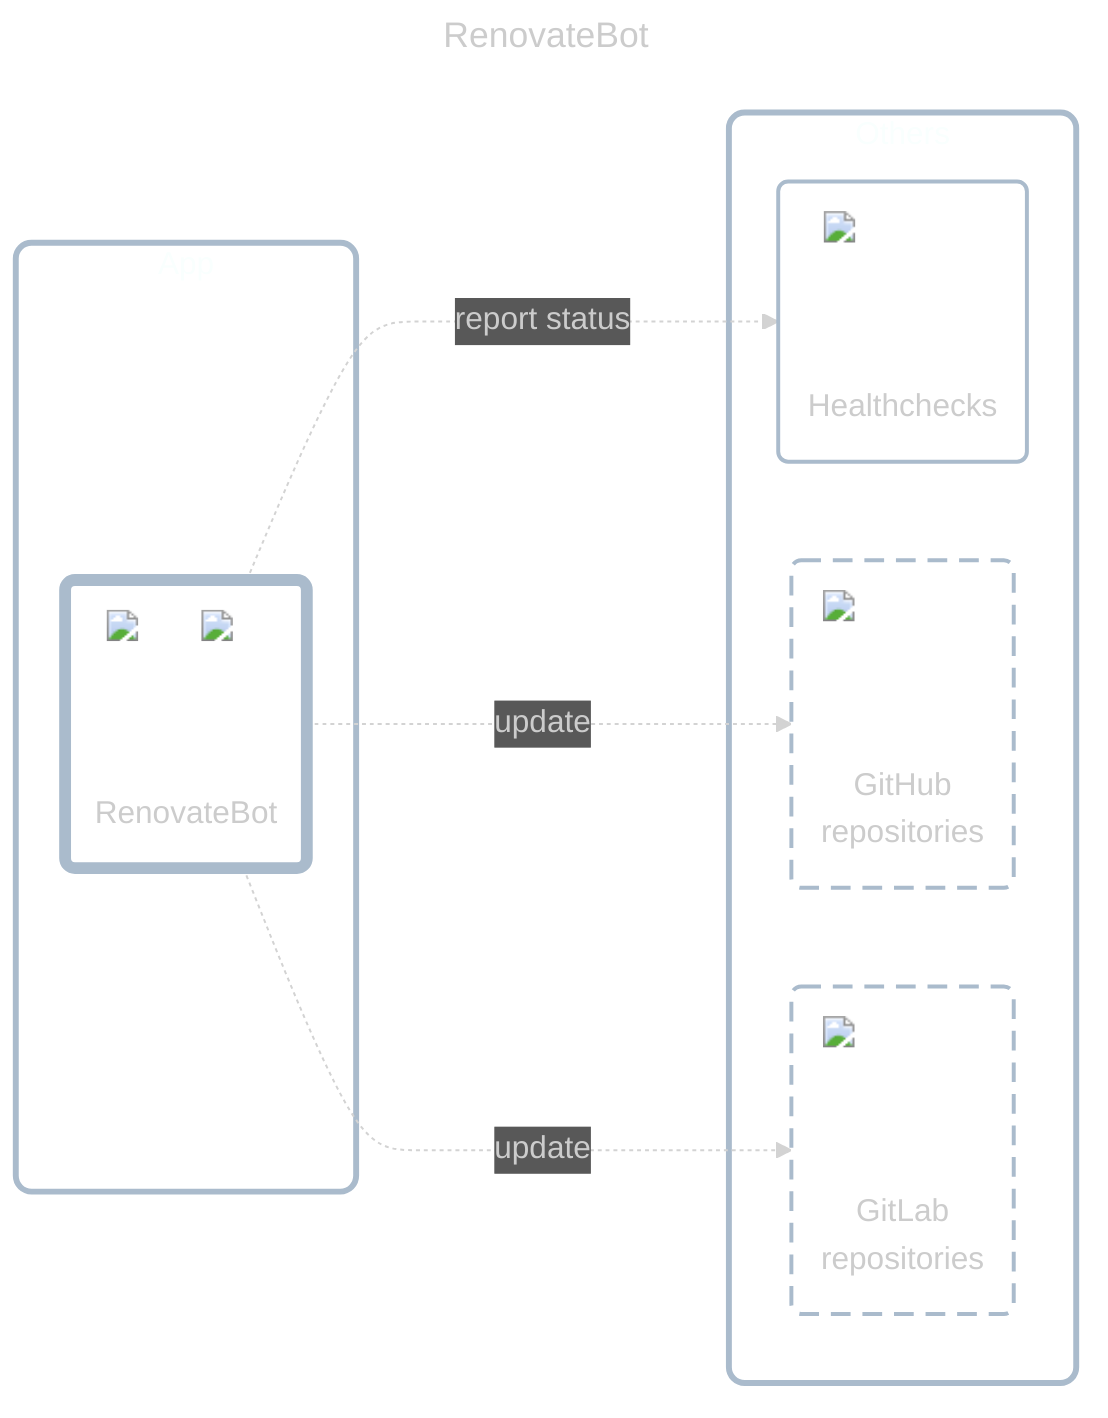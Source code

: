 ---
title: RenovateBot
config:
    theme: dark
---

flowchart LR
    classDef cluster fill:#ffffff00,stroke:#aabbccff,stroke-width:3px,rx:8px,ry:8px;
    classDef node fill:#ffffff00,stroke:#aabbccff,stroke-width:2px,rx:5px,ry:5px;
    classDef dashed_border stroke-dasharray:10 6;
    classDef strong_border stroke-width:6px;

    subgraph app_wrapper["App"]
        renovatebot("<div style='position:relative;width:80px;height:80px;margin:0 auto;margin-bottom:0.75em'><img src='../../../../icons/cronjob.png' style='min-width:32px;max-width:32px;position:absolute;top:0;right:0' /><img src='../../../../icons/renovatebot.png' style='min-width:80px;max-width:80px' /></div>RenovateBot")
        class renovatebot strong_border;
    end

    subgraph others_2["Others"]
        healthchecks("<div style='position:relative;width:80px;height:80px;margin:0 auto;margin-bottom:0.5em'><img src='../../../../icons/healthchecks.png' style='min-width:80px;max-width:80px' /></div>Healthchecks")
        github("<div style='position:relative;width:80px;height:80px;margin:0 auto;margin-bottom:0.5em'><img src='../../../../icons/github.png' style='min-width:80px;max-width:80px' /></div>GitHub<br/>repositories")
        class github dashed_border
        gitlab("<div style='position:relative;width:80px;height:80px;margin:0 auto;margin-bottom:0.5em'><img src='../../../../icons/gitlab.png' style='min-width:80px;max-width:80px' /></div>GitLab<br/>repositories")
        class gitlab dashed_border
    end

    renovatebot -..->|report status| healthchecks
    renovatebot -..->|update| github & gitlab